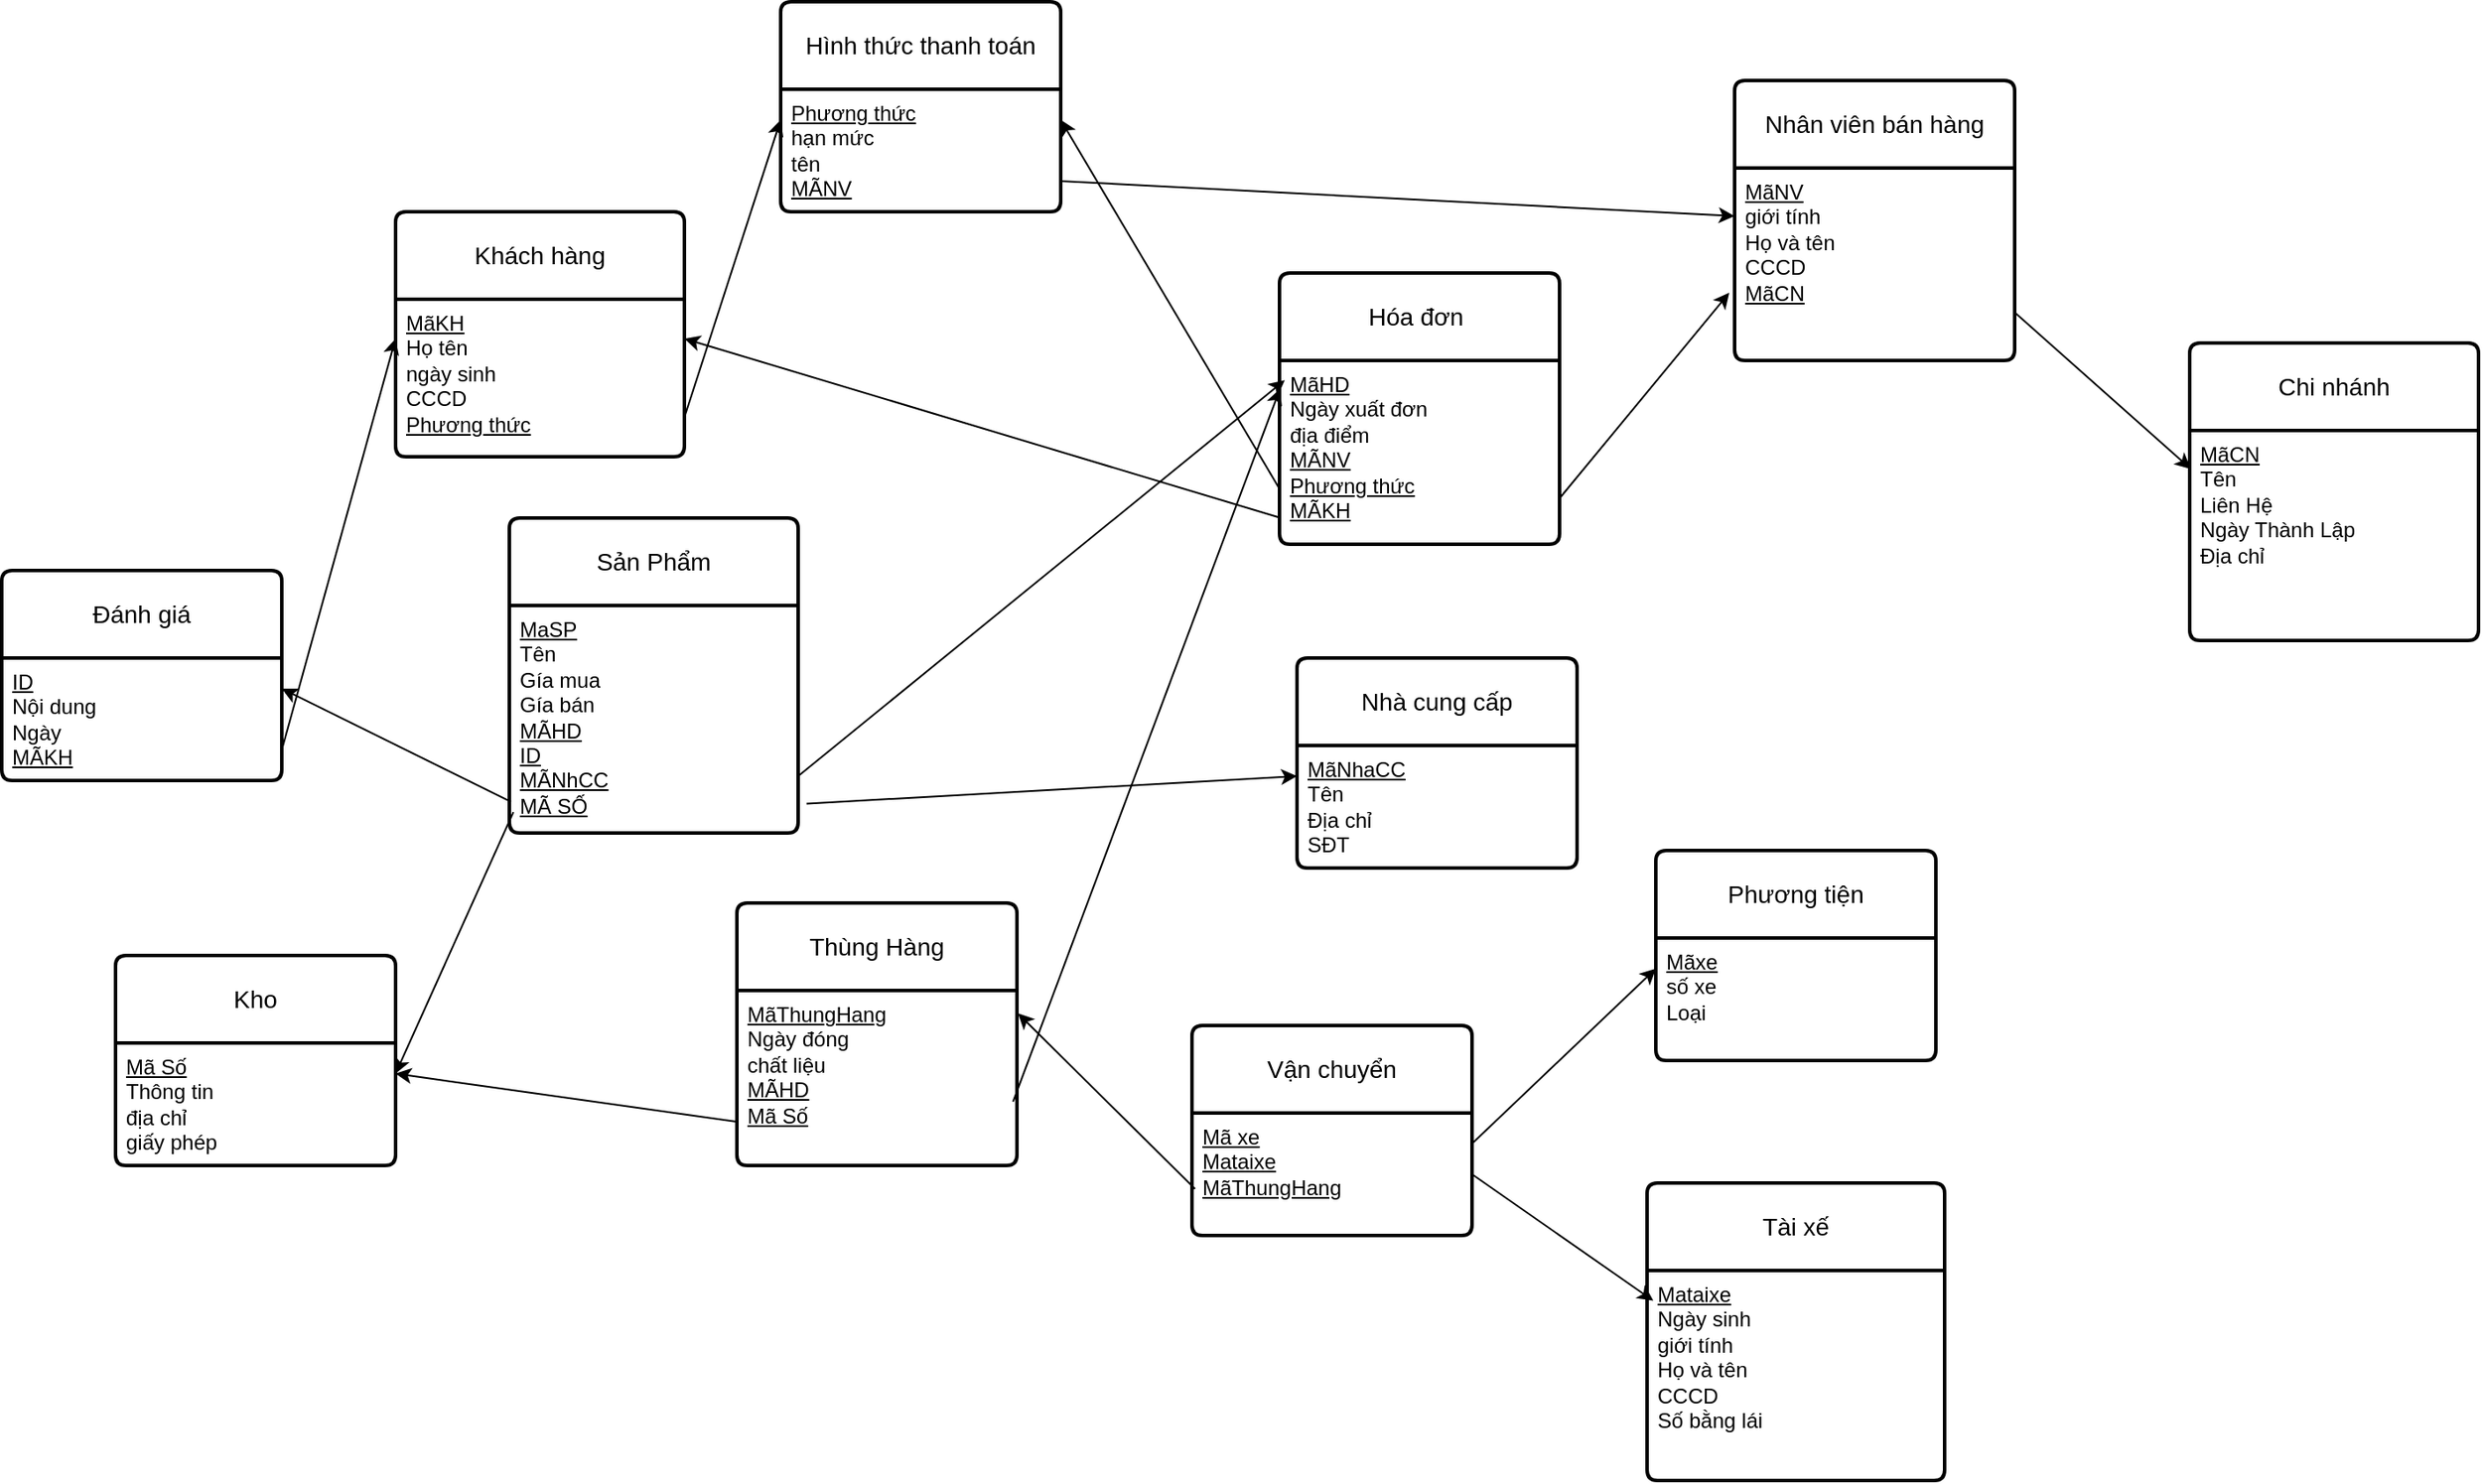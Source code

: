 <mxfile version="27.2.0">
  <diagram name="Page-1" id="DMoo3clm2F_cZJ3uX30K">
    <mxGraphModel dx="4903" dy="1318" grid="1" gridSize="10" guides="1" tooltips="1" connect="1" arrows="1" fold="1" page="1" pageScale="1" pageWidth="850" pageHeight="1100" math="0" shadow="0">
      <root>
        <mxCell id="0" />
        <mxCell id="1" parent="0" />
        <mxCell id="YbxSomJ0mc-3vk1y6hy4-1" value="Nhân viên bán hàng" style="swimlane;childLayout=stackLayout;horizontal=1;startSize=50;horizontalStack=0;rounded=1;fontSize=14;fontStyle=0;strokeWidth=2;resizeParent=0;resizeLast=1;shadow=0;dashed=0;align=center;arcSize=4;whiteSpace=wrap;html=1;" parent="1" vertex="1">
          <mxGeometry x="-40" y="240" width="160" height="160" as="geometry" />
        </mxCell>
        <mxCell id="YbxSomJ0mc-3vk1y6hy4-2" value="&lt;u&gt;MãNV&lt;/u&gt;&lt;div&gt;giới tính&lt;/div&gt;&lt;div&gt;Họ và tên&lt;/div&gt;&lt;div&gt;CCCD&lt;/div&gt;&lt;div&gt;&lt;u&gt;MãCN&lt;/u&gt;&lt;/div&gt;&lt;div&gt;&lt;br&gt;&lt;/div&gt;" style="align=left;strokeColor=none;fillColor=none;spacingLeft=4;spacingRight=4;fontSize=12;verticalAlign=top;resizable=0;rotatable=0;part=1;html=1;whiteSpace=wrap;" parent="YbxSomJ0mc-3vk1y6hy4-1" vertex="1">
          <mxGeometry y="50" width="160" height="110" as="geometry" />
        </mxCell>
        <mxCell id="YbxSomJ0mc-3vk1y6hy4-3" value="Chi nhánh" style="swimlane;childLayout=stackLayout;horizontal=1;startSize=50;horizontalStack=0;rounded=1;fontSize=14;fontStyle=0;strokeWidth=2;resizeParent=0;resizeLast=1;shadow=0;dashed=0;align=center;arcSize=4;whiteSpace=wrap;html=1;" parent="1" vertex="1">
          <mxGeometry x="220" y="390" width="165" height="170" as="geometry" />
        </mxCell>
        <mxCell id="YbxSomJ0mc-3vk1y6hy4-4" value="&lt;u&gt;MãCN&lt;/u&gt;&lt;div&gt;Tên&lt;/div&gt;&lt;div&gt;Liên Hệ&lt;/div&gt;&lt;div&gt;Ngày Thành Lập&lt;/div&gt;&lt;div&gt;Địa chỉ&lt;/div&gt;" style="align=left;strokeColor=none;fillColor=none;spacingLeft=4;spacingRight=4;fontSize=12;verticalAlign=top;resizable=0;rotatable=0;part=1;html=1;whiteSpace=wrap;" parent="YbxSomJ0mc-3vk1y6hy4-3" vertex="1">
          <mxGeometry y="50" width="165" height="120" as="geometry" />
        </mxCell>
        <mxCell id="YbxSomJ0mc-3vk1y6hy4-5" value="Hình thức thanh toán" style="swimlane;childLayout=stackLayout;horizontal=1;startSize=50;horizontalStack=0;rounded=1;fontSize=14;fontStyle=0;strokeWidth=2;resizeParent=0;resizeLast=1;shadow=0;dashed=0;align=center;arcSize=4;whiteSpace=wrap;html=1;" parent="1" vertex="1">
          <mxGeometry x="-585" y="195" width="160" height="120" as="geometry" />
        </mxCell>
        <mxCell id="YbxSomJ0mc-3vk1y6hy4-6" value="&lt;u&gt;Phương thức&lt;/u&gt;&lt;div&gt;hạn mức&lt;/div&gt;&lt;div&gt;tên&lt;/div&gt;&lt;div&gt;&lt;u&gt;MÃNV&lt;/u&gt;&lt;/div&gt;" style="align=left;strokeColor=none;fillColor=none;spacingLeft=4;spacingRight=4;fontSize=12;verticalAlign=top;resizable=0;rotatable=0;part=1;html=1;whiteSpace=wrap;" parent="YbxSomJ0mc-3vk1y6hy4-5" vertex="1">
          <mxGeometry y="50" width="160" height="70" as="geometry" />
        </mxCell>
        <mxCell id="YbxSomJ0mc-3vk1y6hy4-7" value="Tài xế" style="swimlane;childLayout=stackLayout;horizontal=1;startSize=50;horizontalStack=0;rounded=1;fontSize=14;fontStyle=0;strokeWidth=2;resizeParent=0;resizeLast=1;shadow=0;dashed=0;align=center;arcSize=4;whiteSpace=wrap;html=1;" parent="1" vertex="1">
          <mxGeometry x="-90" y="870" width="170" height="170" as="geometry" />
        </mxCell>
        <mxCell id="YbxSomJ0mc-3vk1y6hy4-8" value="&lt;u&gt;Mataixe&lt;/u&gt;&lt;div&gt;Ngày sinh&lt;/div&gt;&lt;div&gt;giới tính&lt;/div&gt;&lt;div&gt;Họ và tên&lt;/div&gt;&lt;div&gt;CCCD&lt;/div&gt;&lt;div&gt;Số bằng lái&lt;/div&gt;" style="align=left;strokeColor=none;fillColor=none;spacingLeft=4;spacingRight=4;fontSize=12;verticalAlign=top;resizable=0;rotatable=0;part=1;html=1;whiteSpace=wrap;" parent="YbxSomJ0mc-3vk1y6hy4-7" vertex="1">
          <mxGeometry y="50" width="170" height="120" as="geometry" />
        </mxCell>
        <mxCell id="YbxSomJ0mc-3vk1y6hy4-9" value="Hóa đơn&amp;nbsp;" style="swimlane;childLayout=stackLayout;horizontal=1;startSize=50;horizontalStack=0;rounded=1;fontSize=14;fontStyle=0;strokeWidth=2;resizeParent=0;resizeLast=1;shadow=0;dashed=0;align=center;arcSize=4;whiteSpace=wrap;html=1;" parent="1" vertex="1">
          <mxGeometry x="-300" y="350" width="160" height="155" as="geometry" />
        </mxCell>
        <mxCell id="YbxSomJ0mc-3vk1y6hy4-10" value="&lt;u&gt;MãHD&lt;/u&gt;&lt;div&gt;Ngày xuất đơn&lt;/div&gt;&lt;div&gt;địa điểm&lt;/div&gt;&lt;div&gt;&lt;u&gt;MÃNV&lt;/u&gt;&lt;/div&gt;&lt;div&gt;&lt;u&gt;Phương thức&lt;/u&gt;&lt;/div&gt;&lt;div&gt;&lt;u&gt;MÃKH&lt;/u&gt;&lt;/div&gt;" style="align=left;strokeColor=none;fillColor=none;spacingLeft=4;spacingRight=4;fontSize=12;verticalAlign=top;resizable=0;rotatable=0;part=1;html=1;whiteSpace=wrap;" parent="YbxSomJ0mc-3vk1y6hy4-9" vertex="1">
          <mxGeometry y="50" width="160" height="105" as="geometry" />
        </mxCell>
        <mxCell id="YbxSomJ0mc-3vk1y6hy4-11" value="Khách hàng" style="swimlane;childLayout=stackLayout;horizontal=1;startSize=50;horizontalStack=0;rounded=1;fontSize=14;fontStyle=0;strokeWidth=2;resizeParent=0;resizeLast=1;shadow=0;dashed=0;align=center;arcSize=4;whiteSpace=wrap;html=1;" parent="1" vertex="1">
          <mxGeometry x="-805" y="315" width="165" height="140" as="geometry" />
        </mxCell>
        <mxCell id="YbxSomJ0mc-3vk1y6hy4-12" value="&lt;u&gt;MãKH&lt;/u&gt;&lt;div&gt;Họ tên&lt;/div&gt;&lt;div&gt;ngày sinh&lt;/div&gt;&lt;div&gt;CCCD&lt;/div&gt;&lt;div&gt;&lt;u&gt;Phương thức&lt;/u&gt;&lt;/div&gt;" style="align=left;strokeColor=none;fillColor=none;spacingLeft=4;spacingRight=4;fontSize=12;verticalAlign=top;resizable=0;rotatable=0;part=1;html=1;whiteSpace=wrap;" parent="YbxSomJ0mc-3vk1y6hy4-11" vertex="1">
          <mxGeometry y="50" width="165" height="90" as="geometry" />
        </mxCell>
        <mxCell id="YbxSomJ0mc-3vk1y6hy4-16" value="Đánh giá" style="swimlane;childLayout=stackLayout;horizontal=1;startSize=50;horizontalStack=0;rounded=1;fontSize=14;fontStyle=0;strokeWidth=2;resizeParent=0;resizeLast=1;shadow=0;dashed=0;align=center;arcSize=4;whiteSpace=wrap;html=1;" parent="1" vertex="1">
          <mxGeometry x="-1030" y="520" width="160" height="120" as="geometry" />
        </mxCell>
        <mxCell id="YbxSomJ0mc-3vk1y6hy4-17" value="&lt;u&gt;ID&lt;/u&gt;&lt;div&gt;Nội dung&lt;/div&gt;&lt;div&gt;Ngày&lt;/div&gt;&lt;div&gt;&lt;u&gt;MÃKH&lt;/u&gt;&lt;/div&gt;" style="align=left;strokeColor=none;fillColor=none;spacingLeft=4;spacingRight=4;fontSize=12;verticalAlign=top;resizable=0;rotatable=0;part=1;html=1;whiteSpace=wrap;" parent="YbxSomJ0mc-3vk1y6hy4-16" vertex="1">
          <mxGeometry y="50" width="160" height="70" as="geometry" />
        </mxCell>
        <mxCell id="YbxSomJ0mc-3vk1y6hy4-18" value="Nhà cung cấp" style="swimlane;childLayout=stackLayout;horizontal=1;startSize=50;horizontalStack=0;rounded=1;fontSize=14;fontStyle=0;strokeWidth=2;resizeParent=0;resizeLast=1;shadow=0;dashed=0;align=center;arcSize=4;whiteSpace=wrap;html=1;" parent="1" vertex="1">
          <mxGeometry x="-290" y="570" width="160" height="120" as="geometry" />
        </mxCell>
        <mxCell id="YbxSomJ0mc-3vk1y6hy4-19" value="&lt;u&gt;MãNhaCC&lt;/u&gt;&lt;div&gt;Tên&lt;/div&gt;&lt;div&gt;Địa chỉ&lt;/div&gt;&lt;div&gt;SĐT&lt;/div&gt;" style="align=left;strokeColor=none;fillColor=none;spacingLeft=4;spacingRight=4;fontSize=12;verticalAlign=top;resizable=0;rotatable=0;part=1;html=1;whiteSpace=wrap;" parent="YbxSomJ0mc-3vk1y6hy4-18" vertex="1">
          <mxGeometry y="50" width="160" height="70" as="geometry" />
        </mxCell>
        <mxCell id="YbxSomJ0mc-3vk1y6hy4-20" value="Sản Phẩm" style="swimlane;childLayout=stackLayout;horizontal=1;startSize=50;horizontalStack=0;rounded=1;fontSize=14;fontStyle=0;strokeWidth=2;resizeParent=0;resizeLast=1;shadow=0;dashed=0;align=center;arcSize=4;whiteSpace=wrap;html=1;" parent="1" vertex="1">
          <mxGeometry x="-740" y="490" width="165" height="180" as="geometry" />
        </mxCell>
        <mxCell id="YbxSomJ0mc-3vk1y6hy4-21" value="&lt;u&gt;MaSP&lt;/u&gt;&lt;div&gt;Tên&lt;/div&gt;&lt;div&gt;Gía mua&lt;/div&gt;&lt;div&gt;Gía bán&lt;/div&gt;&lt;div&gt;&lt;u&gt;MÃHD&lt;/u&gt;&lt;/div&gt;&lt;div&gt;&lt;u&gt;ID&lt;/u&gt;&lt;/div&gt;&lt;div&gt;&lt;u&gt;MÃNhCC&lt;/u&gt;&lt;/div&gt;&lt;div&gt;&lt;u&gt;MÃ SỐ&lt;/u&gt;&lt;/div&gt;" style="align=left;strokeColor=none;fillColor=none;spacingLeft=4;spacingRight=4;fontSize=12;verticalAlign=top;resizable=0;rotatable=0;part=1;html=1;whiteSpace=wrap;" parent="YbxSomJ0mc-3vk1y6hy4-20" vertex="1">
          <mxGeometry y="50" width="165" height="130" as="geometry" />
        </mxCell>
        <mxCell id="YbxSomJ0mc-3vk1y6hy4-22" value="Kho" style="swimlane;childLayout=stackLayout;horizontal=1;startSize=50;horizontalStack=0;rounded=1;fontSize=14;fontStyle=0;strokeWidth=2;resizeParent=0;resizeLast=1;shadow=0;dashed=0;align=center;arcSize=4;whiteSpace=wrap;html=1;" parent="1" vertex="1">
          <mxGeometry x="-965" y="740" width="160" height="120" as="geometry" />
        </mxCell>
        <mxCell id="YbxSomJ0mc-3vk1y6hy4-23" value="&lt;u&gt;Mã Số&lt;/u&gt;&lt;div&gt;Thông tin&lt;/div&gt;&lt;div&gt;địa chỉ&lt;/div&gt;&lt;div&gt;giấy phép&lt;/div&gt;" style="align=left;strokeColor=none;fillColor=none;spacingLeft=4;spacingRight=4;fontSize=12;verticalAlign=top;resizable=0;rotatable=0;part=1;html=1;whiteSpace=wrap;" parent="YbxSomJ0mc-3vk1y6hy4-22" vertex="1">
          <mxGeometry y="50" width="160" height="70" as="geometry" />
        </mxCell>
        <mxCell id="YbxSomJ0mc-3vk1y6hy4-24" value="Thùng Hàng" style="swimlane;childLayout=stackLayout;horizontal=1;startSize=50;horizontalStack=0;rounded=1;fontSize=14;fontStyle=0;strokeWidth=2;resizeParent=0;resizeLast=1;shadow=0;dashed=0;align=center;arcSize=4;whiteSpace=wrap;html=1;" parent="1" vertex="1">
          <mxGeometry x="-610" y="710" width="160" height="150" as="geometry" />
        </mxCell>
        <mxCell id="YbxSomJ0mc-3vk1y6hy4-25" value="&lt;u&gt;MãThungHang&lt;/u&gt;&lt;div&gt;Ngày đóng&lt;/div&gt;&lt;div&gt;chất liệu&lt;/div&gt;&lt;div&gt;&lt;u&gt;MÃHD&lt;/u&gt;&lt;/div&gt;&lt;div&gt;&lt;u&gt;Mã Số&lt;/u&gt;&lt;/div&gt;" style="align=left;strokeColor=none;fillColor=none;spacingLeft=4;spacingRight=4;fontSize=12;verticalAlign=top;resizable=0;rotatable=0;part=1;html=1;whiteSpace=wrap;" parent="YbxSomJ0mc-3vk1y6hy4-24" vertex="1">
          <mxGeometry y="50" width="160" height="100" as="geometry" />
        </mxCell>
        <mxCell id="YbxSomJ0mc-3vk1y6hy4-26" value="Phương tiện" style="swimlane;childLayout=stackLayout;horizontal=1;startSize=50;horizontalStack=0;rounded=1;fontSize=14;fontStyle=0;strokeWidth=2;resizeParent=0;resizeLast=1;shadow=0;dashed=0;align=center;arcSize=4;whiteSpace=wrap;html=1;" parent="1" vertex="1">
          <mxGeometry x="-85" y="680" width="160" height="120" as="geometry" />
        </mxCell>
        <mxCell id="YbxSomJ0mc-3vk1y6hy4-27" value="&lt;u&gt;Mãxe&lt;/u&gt;&lt;div&gt;số xe&lt;/div&gt;&lt;div&gt;Loại&lt;/div&gt;" style="align=left;strokeColor=none;fillColor=none;spacingLeft=4;spacingRight=4;fontSize=12;verticalAlign=top;resizable=0;rotatable=0;part=1;html=1;whiteSpace=wrap;" parent="YbxSomJ0mc-3vk1y6hy4-26" vertex="1">
          <mxGeometry y="50" width="160" height="70" as="geometry" />
        </mxCell>
        <mxCell id="UhsxpbkfhR3duVT-jn_C-1" value="" style="endArrow=classic;html=1;rounded=0;exitX=1;exitY=0.75;exitDx=0;exitDy=0;entryX=0.004;entryY=0.183;entryDx=0;entryDy=0;entryPerimeter=0;" parent="1" source="YbxSomJ0mc-3vk1y6hy4-2" target="YbxSomJ0mc-3vk1y6hy4-4" edge="1">
          <mxGeometry width="50" height="50" relative="1" as="geometry">
            <mxPoint x="260" y="280" as="sourcePoint" />
            <mxPoint x="310" y="230" as="targetPoint" />
          </mxGeometry>
        </mxCell>
        <mxCell id="UhsxpbkfhR3duVT-jn_C-4" value="" style="endArrow=classic;html=1;rounded=0;exitX=1;exitY=0.75;exitDx=0;exitDy=0;entryX=-0.019;entryY=0.648;entryDx=0;entryDy=0;entryPerimeter=0;" parent="1" source="YbxSomJ0mc-3vk1y6hy4-10" target="YbxSomJ0mc-3vk1y6hy4-2" edge="1">
          <mxGeometry width="50" height="50" relative="1" as="geometry">
            <mxPoint x="-40" y="250" as="sourcePoint" />
            <mxPoint x="10" y="200" as="targetPoint" />
          </mxGeometry>
        </mxCell>
        <mxCell id="UhsxpbkfhR3duVT-jn_C-5" value="" style="endArrow=classic;html=1;rounded=0;exitX=1;exitY=0.75;exitDx=0;exitDy=0;entryX=0.019;entryY=0.107;entryDx=0;entryDy=0;entryPerimeter=0;" parent="1" source="YbxSomJ0mc-3vk1y6hy4-21" target="YbxSomJ0mc-3vk1y6hy4-10" edge="1">
          <mxGeometry width="50" height="50" relative="1" as="geometry">
            <mxPoint x="-240" y="380" as="sourcePoint" />
            <mxPoint x="-190" y="330" as="targetPoint" />
          </mxGeometry>
        </mxCell>
        <mxCell id="UhsxpbkfhR3duVT-jn_C-6" value="" style="endArrow=classic;html=1;rounded=0;exitX=1;exitY=0.75;exitDx=0;exitDy=0;entryX=0;entryY=0.25;entryDx=0;entryDy=0;" parent="1" source="YbxSomJ0mc-3vk1y6hy4-6" target="YbxSomJ0mc-3vk1y6hy4-2" edge="1">
          <mxGeometry width="50" height="50" relative="1" as="geometry">
            <mxPoint x="430" y="230" as="sourcePoint" />
            <mxPoint x="460" y="200" as="targetPoint" />
          </mxGeometry>
        </mxCell>
        <mxCell id="UhsxpbkfhR3duVT-jn_C-14" value="" style="endArrow=classic;html=1;rounded=0;entryX=1;entryY=0.25;entryDx=0;entryDy=0;exitX=0.001;exitY=0.701;exitDx=0;exitDy=0;exitPerimeter=0;" parent="1" source="YbxSomJ0mc-3vk1y6hy4-10" target="YbxSomJ0mc-3vk1y6hy4-6" edge="1">
          <mxGeometry width="50" height="50" relative="1" as="geometry">
            <mxPoint x="200" y="290" as="sourcePoint" />
            <mxPoint x="250" y="240" as="targetPoint" />
          </mxGeometry>
        </mxCell>
        <mxCell id="UhsxpbkfhR3duVT-jn_C-15" value="" style="endArrow=classic;html=1;rounded=0;exitX=1;exitY=0.75;exitDx=0;exitDy=0;entryX=0;entryY=0.25;entryDx=0;entryDy=0;" parent="1" source="YbxSomJ0mc-3vk1y6hy4-12" target="YbxSomJ0mc-3vk1y6hy4-6" edge="1">
          <mxGeometry width="50" height="50" relative="1" as="geometry">
            <mxPoint x="-570" y="440" as="sourcePoint" />
            <mxPoint x="-520" y="390" as="targetPoint" />
          </mxGeometry>
        </mxCell>
        <mxCell id="UhsxpbkfhR3duVT-jn_C-16" value="" style="endArrow=classic;html=1;rounded=0;entryX=1;entryY=0.25;entryDx=0;entryDy=0;exitX=0;exitY=0.855;exitDx=0;exitDy=0;exitPerimeter=0;" parent="1" source="YbxSomJ0mc-3vk1y6hy4-10" target="YbxSomJ0mc-3vk1y6hy4-12" edge="1">
          <mxGeometry width="50" height="50" relative="1" as="geometry">
            <mxPoint x="-450" y="470" as="sourcePoint" />
            <mxPoint x="-470" y="440" as="targetPoint" />
          </mxGeometry>
        </mxCell>
        <mxCell id="UhsxpbkfhR3duVT-jn_C-18" value="" style="endArrow=classic;html=1;rounded=0;entryX=0;entryY=0.25;entryDx=0;entryDy=0;exitX=1;exitY=0.75;exitDx=0;exitDy=0;" parent="1" source="YbxSomJ0mc-3vk1y6hy4-17" target="YbxSomJ0mc-3vk1y6hy4-12" edge="1">
          <mxGeometry width="50" height="50" relative="1" as="geometry">
            <mxPoint x="-400" y="460" as="sourcePoint" />
            <mxPoint x="-350" y="410" as="targetPoint" />
          </mxGeometry>
        </mxCell>
        <mxCell id="UhsxpbkfhR3duVT-jn_C-19" value="" style="endArrow=classic;html=1;rounded=0;exitX=0.006;exitY=0.863;exitDx=0;exitDy=0;exitPerimeter=0;entryX=1;entryY=0.25;entryDx=0;entryDy=0;" parent="1" source="YbxSomJ0mc-3vk1y6hy4-21" target="YbxSomJ0mc-3vk1y6hy4-17" edge="1">
          <mxGeometry width="50" height="50" relative="1" as="geometry">
            <mxPoint x="-400" y="460" as="sourcePoint" />
            <mxPoint x="-350" y="410" as="targetPoint" />
          </mxGeometry>
        </mxCell>
        <mxCell id="UhsxpbkfhR3duVT-jn_C-20" value="" style="endArrow=classic;html=1;rounded=0;exitX=1.029;exitY=0.871;exitDx=0;exitDy=0;exitPerimeter=0;entryX=0;entryY=0.25;entryDx=0;entryDy=0;" parent="1" source="YbxSomJ0mc-3vk1y6hy4-21" target="YbxSomJ0mc-3vk1y6hy4-19" edge="1">
          <mxGeometry width="50" height="50" relative="1" as="geometry">
            <mxPoint x="-390" y="640" as="sourcePoint" />
            <mxPoint x="-340" y="590" as="targetPoint" />
          </mxGeometry>
        </mxCell>
        <mxCell id="UhsxpbkfhR3duVT-jn_C-21" value="" style="endArrow=classic;html=1;rounded=0;exitX=0.014;exitY=0.908;exitDx=0;exitDy=0;exitPerimeter=0;entryX=1;entryY=0.25;entryDx=0;entryDy=0;" parent="1" source="YbxSomJ0mc-3vk1y6hy4-21" target="YbxSomJ0mc-3vk1y6hy4-23" edge="1">
          <mxGeometry width="50" height="50" relative="1" as="geometry">
            <mxPoint x="-710" y="800" as="sourcePoint" />
            <mxPoint x="-650" y="720" as="targetPoint" />
          </mxGeometry>
        </mxCell>
        <mxCell id="UhsxpbkfhR3duVT-jn_C-22" value="" style="endArrow=classic;html=1;rounded=0;exitX=0.986;exitY=0.636;exitDx=0;exitDy=0;exitPerimeter=0;entryX=0.002;entryY=0.153;entryDx=0;entryDy=0;entryPerimeter=0;" parent="1" source="YbxSomJ0mc-3vk1y6hy4-25" target="YbxSomJ0mc-3vk1y6hy4-10" edge="1">
          <mxGeometry width="50" height="50" relative="1" as="geometry">
            <mxPoint x="-410" y="790" as="sourcePoint" />
            <mxPoint x="-360" y="740" as="targetPoint" />
          </mxGeometry>
        </mxCell>
        <mxCell id="jWaTxe7XkNQOr6K1XFjF-1" value="" style="endArrow=classic;html=1;rounded=0;exitX=0;exitY=0.75;exitDx=0;exitDy=0;entryX=1;entryY=0.25;entryDx=0;entryDy=0;" parent="1" source="YbxSomJ0mc-3vk1y6hy4-25" target="YbxSomJ0mc-3vk1y6hy4-23" edge="1">
          <mxGeometry width="50" height="50" relative="1" as="geometry">
            <mxPoint x="-670" y="780" as="sourcePoint" />
            <mxPoint x="-620" y="730" as="targetPoint" />
          </mxGeometry>
        </mxCell>
        <mxCell id="jWaTxe7XkNQOr6K1XFjF-3" value="Vận chuyển" style="swimlane;childLayout=stackLayout;horizontal=1;startSize=50;horizontalStack=0;rounded=1;fontSize=14;fontStyle=0;strokeWidth=2;resizeParent=0;resizeLast=1;shadow=0;dashed=0;align=center;arcSize=4;whiteSpace=wrap;html=1;" parent="1" vertex="1">
          <mxGeometry x="-350" y="780" width="160" height="120" as="geometry" />
        </mxCell>
        <mxCell id="jWaTxe7XkNQOr6K1XFjF-4" value="&lt;u&gt;Mã xe&lt;/u&gt;&lt;div&gt;&lt;u&gt;Mataixe&lt;/u&gt;&lt;/div&gt;&lt;div&gt;&lt;u&gt;MãThungHang&lt;/u&gt;&lt;/div&gt;" style="align=left;strokeColor=none;fillColor=none;spacingLeft=4;spacingRight=4;fontSize=12;verticalAlign=top;resizable=0;rotatable=0;part=1;html=1;whiteSpace=wrap;" parent="jWaTxe7XkNQOr6K1XFjF-3" vertex="1">
          <mxGeometry y="50" width="160" height="70" as="geometry" />
        </mxCell>
        <mxCell id="VHrZleMiZPLappK-Z1GH-1" value="" style="endArrow=classic;html=1;rounded=0;exitX=1;exitY=0.25;exitDx=0;exitDy=0;entryX=0;entryY=0.25;entryDx=0;entryDy=0;" parent="1" source="jWaTxe7XkNQOr6K1XFjF-4" target="YbxSomJ0mc-3vk1y6hy4-27" edge="1">
          <mxGeometry width="50" height="50" relative="1" as="geometry">
            <mxPoint x="-270" y="840" as="sourcePoint" />
            <mxPoint x="-150" y="920" as="targetPoint" />
          </mxGeometry>
        </mxCell>
        <mxCell id="VHrZleMiZPLappK-Z1GH-2" value="" style="endArrow=classic;html=1;rounded=0;entryX=0.021;entryY=0.144;entryDx=0;entryDy=0;entryPerimeter=0;exitX=1;exitY=0.5;exitDx=0;exitDy=0;" parent="1" source="jWaTxe7XkNQOr6K1XFjF-4" target="YbxSomJ0mc-3vk1y6hy4-8" edge="1">
          <mxGeometry width="50" height="50" relative="1" as="geometry">
            <mxPoint x="-260" y="970" as="sourcePoint" />
            <mxPoint x="-210" y="920" as="targetPoint" />
          </mxGeometry>
        </mxCell>
        <mxCell id="VHrZleMiZPLappK-Z1GH-3" value="" style="endArrow=classic;html=1;rounded=0;exitX=0.011;exitY=0.62;exitDx=0;exitDy=0;entryX=1.004;entryY=0.131;entryDx=0;entryDy=0;entryPerimeter=0;exitPerimeter=0;" parent="1" source="jWaTxe7XkNQOr6K1XFjF-4" target="YbxSomJ0mc-3vk1y6hy4-25" edge="1">
          <mxGeometry width="50" height="50" relative="1" as="geometry">
            <mxPoint x="-270" y="840" as="sourcePoint" />
            <mxPoint x="-220" y="790" as="targetPoint" />
          </mxGeometry>
        </mxCell>
      </root>
    </mxGraphModel>
  </diagram>
</mxfile>
